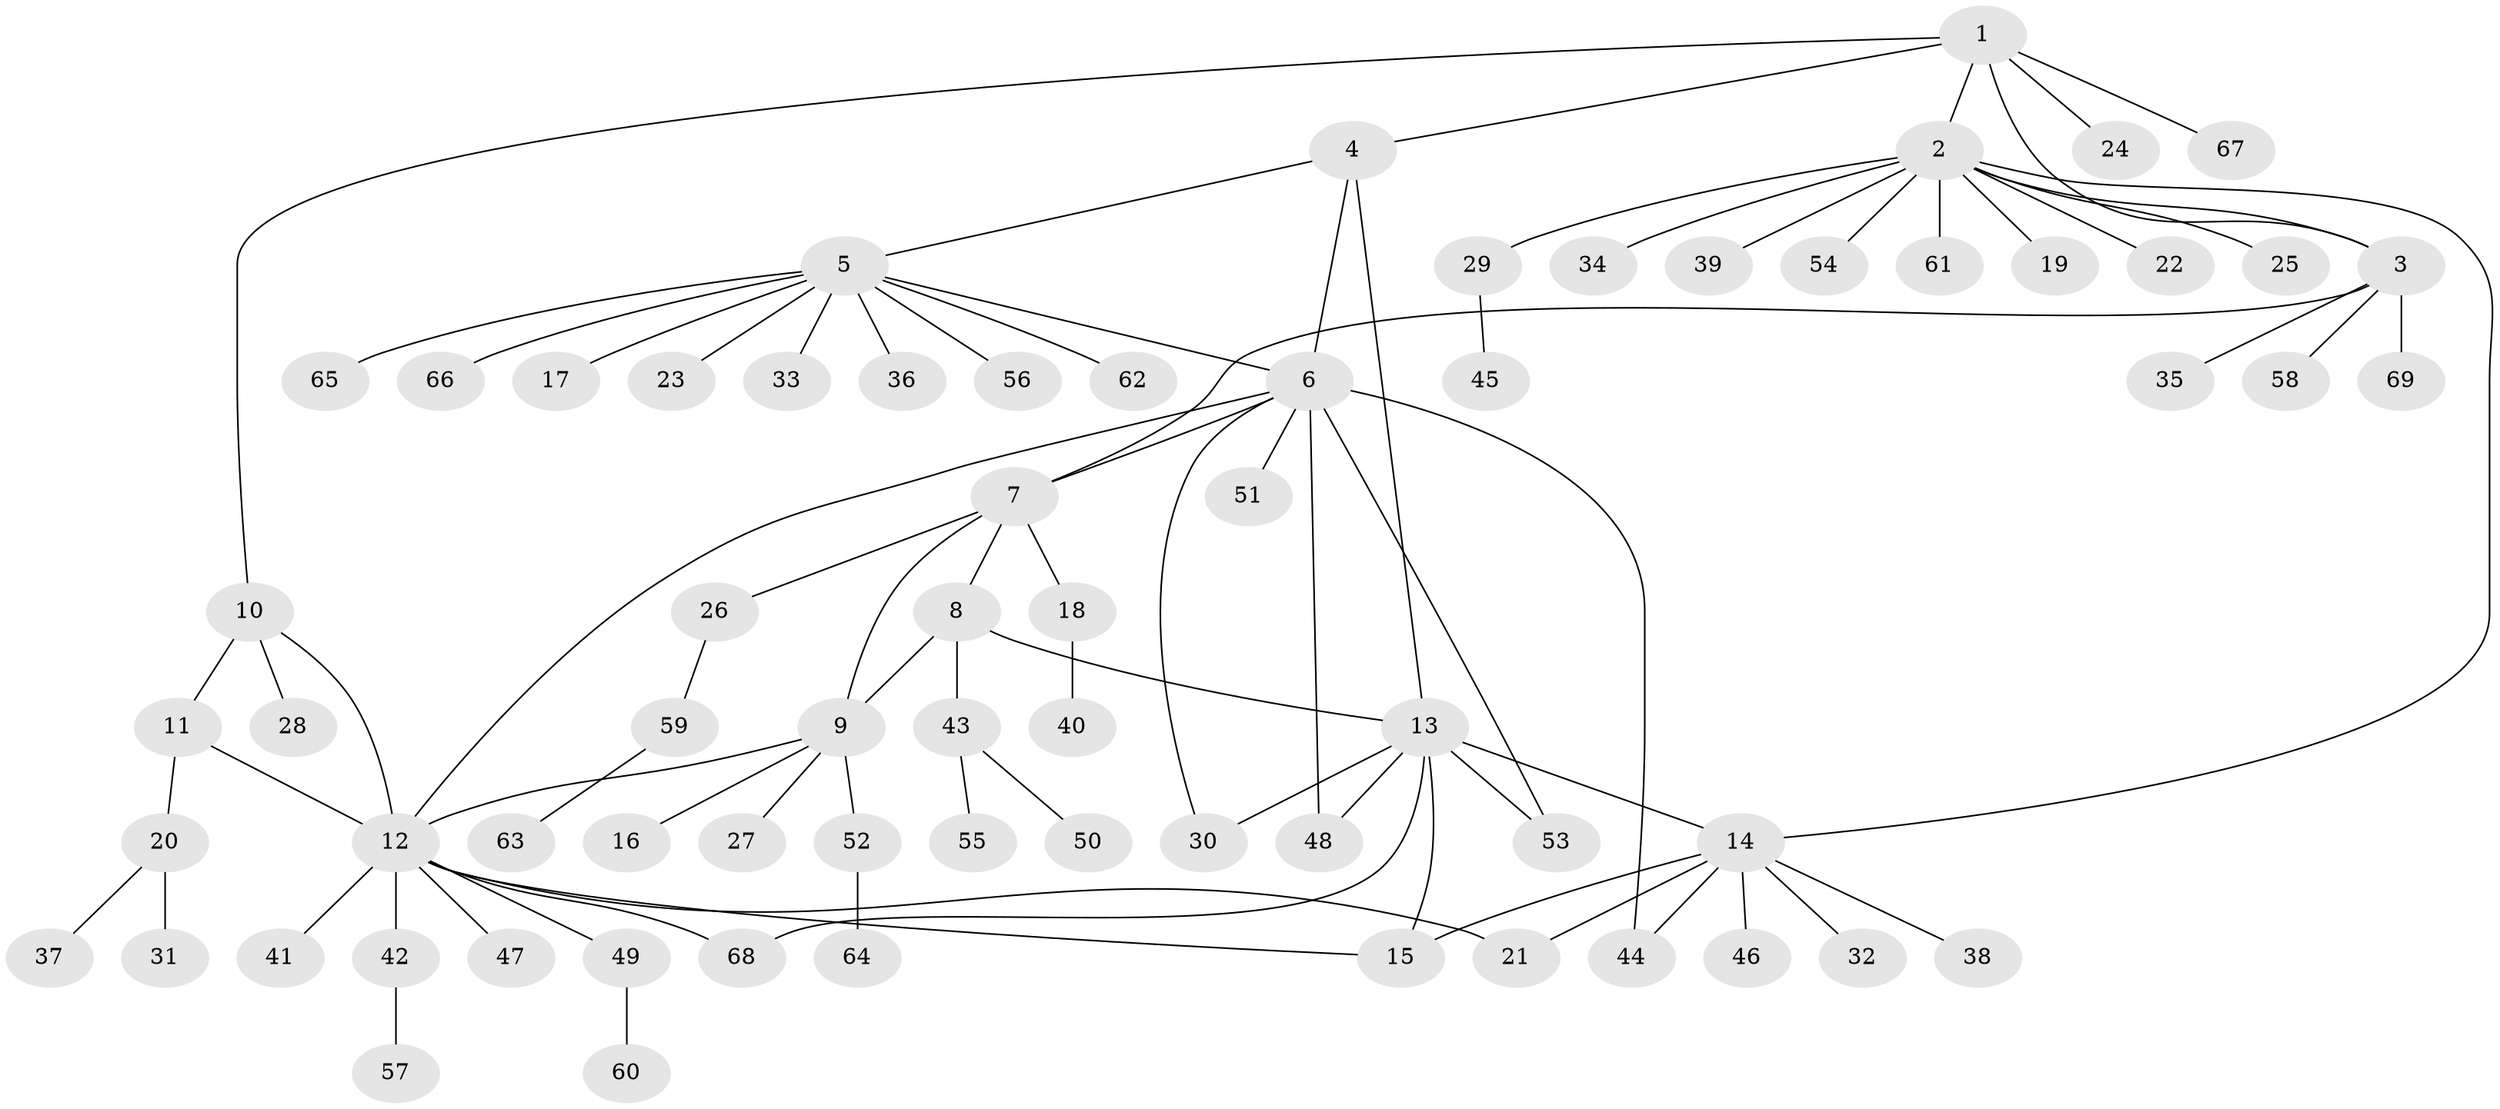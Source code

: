 // Generated by graph-tools (version 1.1) at 2025/37/03/09/25 02:37:21]
// undirected, 69 vertices, 85 edges
graph export_dot {
graph [start="1"]
  node [color=gray90,style=filled];
  1;
  2;
  3;
  4;
  5;
  6;
  7;
  8;
  9;
  10;
  11;
  12;
  13;
  14;
  15;
  16;
  17;
  18;
  19;
  20;
  21;
  22;
  23;
  24;
  25;
  26;
  27;
  28;
  29;
  30;
  31;
  32;
  33;
  34;
  35;
  36;
  37;
  38;
  39;
  40;
  41;
  42;
  43;
  44;
  45;
  46;
  47;
  48;
  49;
  50;
  51;
  52;
  53;
  54;
  55;
  56;
  57;
  58;
  59;
  60;
  61;
  62;
  63;
  64;
  65;
  66;
  67;
  68;
  69;
  1 -- 2;
  1 -- 3;
  1 -- 4;
  1 -- 10;
  1 -- 24;
  1 -- 67;
  2 -- 3;
  2 -- 14;
  2 -- 19;
  2 -- 22;
  2 -- 25;
  2 -- 29;
  2 -- 34;
  2 -- 39;
  2 -- 54;
  2 -- 61;
  3 -- 7;
  3 -- 35;
  3 -- 58;
  3 -- 69;
  4 -- 5;
  4 -- 6;
  4 -- 13;
  5 -- 6;
  5 -- 17;
  5 -- 23;
  5 -- 33;
  5 -- 36;
  5 -- 56;
  5 -- 62;
  5 -- 65;
  5 -- 66;
  6 -- 7;
  6 -- 12;
  6 -- 30;
  6 -- 44;
  6 -- 48;
  6 -- 51;
  6 -- 53;
  7 -- 8;
  7 -- 9;
  7 -- 18;
  7 -- 26;
  8 -- 9;
  8 -- 13;
  8 -- 43;
  9 -- 12;
  9 -- 16;
  9 -- 27;
  9 -- 52;
  10 -- 11;
  10 -- 12;
  10 -- 28;
  11 -- 12;
  11 -- 20;
  12 -- 15;
  12 -- 21;
  12 -- 41;
  12 -- 42;
  12 -- 47;
  12 -- 49;
  12 -- 68;
  13 -- 14;
  13 -- 15;
  13 -- 30;
  13 -- 48;
  13 -- 53;
  13 -- 68;
  14 -- 15;
  14 -- 21;
  14 -- 32;
  14 -- 38;
  14 -- 44;
  14 -- 46;
  18 -- 40;
  20 -- 31;
  20 -- 37;
  26 -- 59;
  29 -- 45;
  42 -- 57;
  43 -- 50;
  43 -- 55;
  49 -- 60;
  52 -- 64;
  59 -- 63;
}
